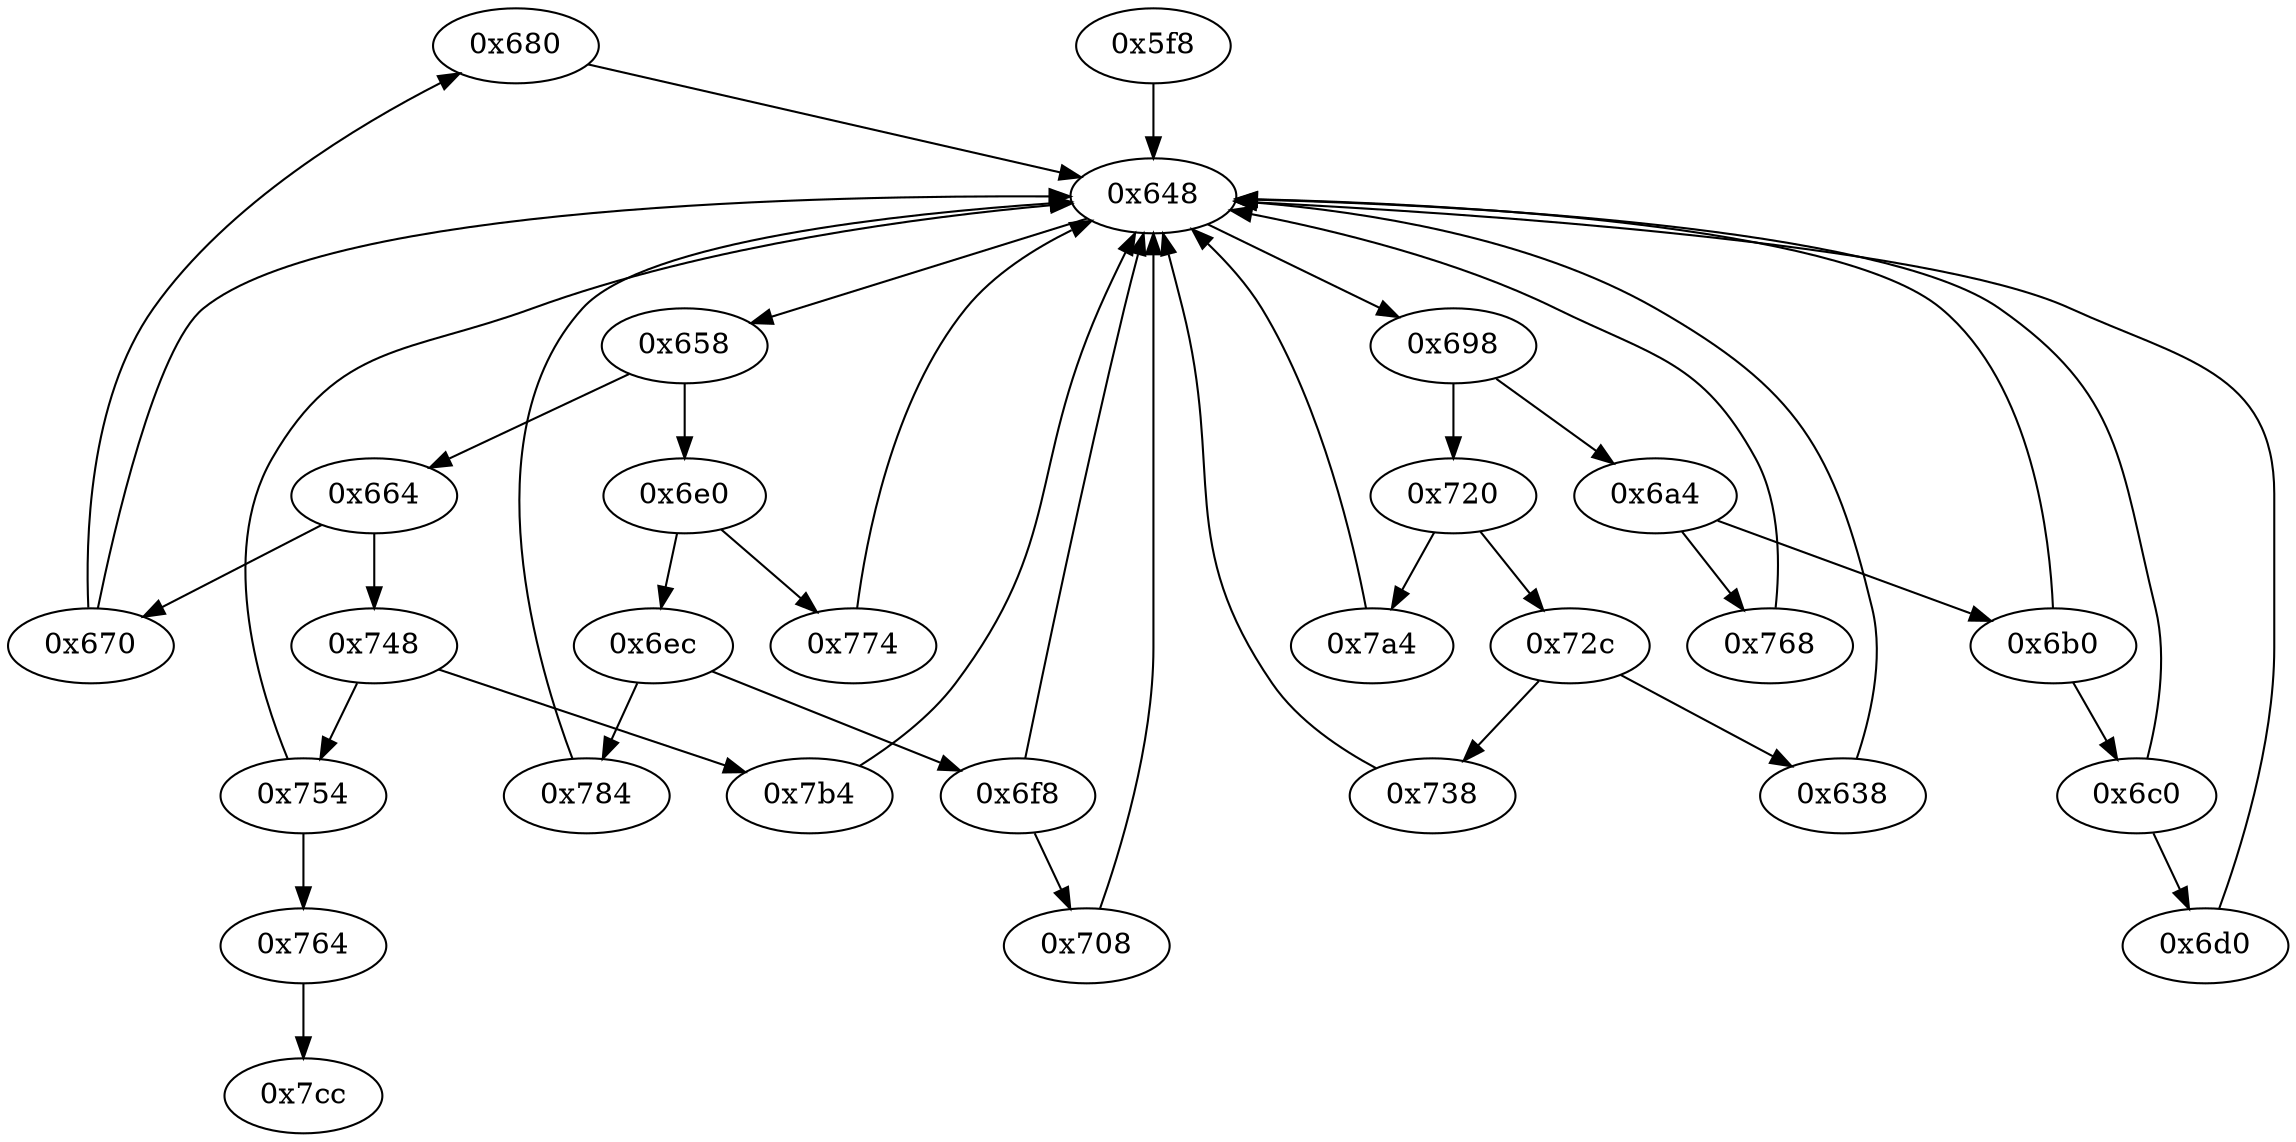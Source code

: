 strict digraph "" {
	"0x680"	 [opcode="[u'ldr', u'cmp', u'mov', u'mov', u'mov', u'b']"];
	"0x648"	 [opcode="[u'mov', u'ldr', u'cmp', u'b']"];
	"0x680" -> "0x648";
	"0x784"	 [opcode="[u'ldr', u'ldr', u'ldrb', u'ldr', u'ldr', u'cmp', u'mov', u'b']"];
	"0x784" -> "0x648";
	"0x6a4"	 [opcode="[u'ldr', u'cmp', u'b']"];
	"0x768"	 [opcode="[u'mov', u'mov', u'b']"];
	"0x6a4" -> "0x768";
	"0x6b0"	 [opcode="[u'ldr', u'cmp', u'mov', u'b']"];
	"0x6a4" -> "0x6b0";
	"0x7a4"	 [opcode="[u'mov', u'bl', u'ldr', u'b']"];
	"0x7a4" -> "0x648";
	"0x6e0"	 [opcode="[u'ldr', u'cmp', u'b']"];
	"0x774"	 [opcode="[u'mov', u'bl', u'ldr', u'b']"];
	"0x6e0" -> "0x774";
	"0x6ec"	 [opcode="[u'ldr', u'cmp', u'b']"];
	"0x6e0" -> "0x6ec";
	"0x658"	 [opcode="[u'ldr', u'cmp', u'b']"];
	"0x658" -> "0x6e0";
	"0x664"	 [opcode="[u'ldr', u'cmp', u'b']"];
	"0x658" -> "0x664";
	"0x670"	 [opcode="[u'ldr', u'cmp', u'mov', u'b']"];
	"0x670" -> "0x680";
	"0x670" -> "0x648";
	"0x738"	 [opcode="[u'mov', u'bl', u'ldr', u'b']"];
	"0x738" -> "0x648";
	"0x6c0"	 [opcode="[u'ldr', u'cmp', u'mov', u'b']"];
	"0x6d0"	 [opcode="[u'ldr', u'str', u'ldr', u'b']"];
	"0x6c0" -> "0x6d0";
	"0x6c0" -> "0x648";
	"0x638"	 [opcode="[u'ldr', u'cmp', u'mov', u'ldr']"];
	"0x638" -> "0x648";
	"0x754"	 [opcode="[u'ldr', u'cmp', u'mov', u'b']"];
	"0x764"	 [opcode="[u'b']"];
	"0x754" -> "0x764";
	"0x754" -> "0x648";
	"0x72c"	 [opcode="[u'ldr', u'cmp', u'b']"];
	"0x72c" -> "0x738";
	"0x72c" -> "0x638";
	"0x774" -> "0x648";
	"0x698"	 [opcode="[u'ldr', u'cmp', u'b']"];
	"0x698" -> "0x6a4";
	"0x720"	 [opcode="[u'ldr', u'cmp', u'b']"];
	"0x698" -> "0x720";
	"0x6ec" -> "0x784";
	"0x6f8"	 [opcode="[u'ldr', u'cmp', u'mov', u'b']"];
	"0x6ec" -> "0x6f8";
	"0x7cc"	 [opcode="[u'mov', u'sub', u'pop']"];
	"0x6f8" -> "0x648";
	"0x708"	 [opcode="[u'ldrb', u'ldr', u'ldr', u'cmp', u'mov', u'b']"];
	"0x6f8" -> "0x708";
	"0x7b4"	 [opcode="[u'cmp', u'mov', u'mov', u'strb', u'ldr', u'b']"];
	"0x7b4" -> "0x648";
	"0x6d0" -> "0x648";
	"0x764" -> "0x7cc";
	"0x664" -> "0x670";
	"0x748"	 [opcode="[u'ldr', u'cmp', u'b']"];
	"0x664" -> "0x748";
	"0x648" -> "0x658";
	"0x648" -> "0x698";
	"0x720" -> "0x7a4";
	"0x720" -> "0x72c";
	"0x708" -> "0x648";
	"0x768" -> "0x648";
	"0x6b0" -> "0x6c0";
	"0x6b0" -> "0x648";
	"0x748" -> "0x754";
	"0x748" -> "0x7b4";
	"0x5f8"	 [opcode="[u'push', u'add', u'sub', u'mov', u'add', u'str', u'ldr', u'ldr', u'ldr', u'ldr', u'add', u'ldr', u'add', u'ldr', u'add', u'b']"];
	"0x5f8" -> "0x648";
}
